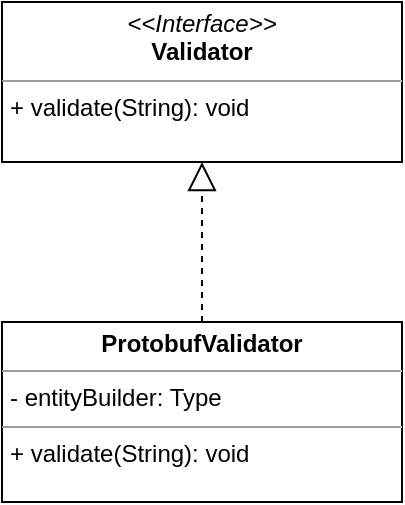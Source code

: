 <mxfile version="13.7.4" type="device"><diagram id="C5RBs43oDa-KdzZeNtuy" name="Page-1"><mxGraphModel dx="1386" dy="744" grid="1" gridSize="10" guides="1" tooltips="1" connect="1" arrows="1" fold="1" page="1" pageScale="1" pageWidth="827" pageHeight="1169" math="0" shadow="0"><root><mxCell id="WIyWlLk6GJQsqaUBKTNV-0"/><mxCell id="WIyWlLk6GJQsqaUBKTNV-1" parent="WIyWlLk6GJQsqaUBKTNV-0"/><mxCell id="h_B790i5Z3sK1gUWyzFE-4" value="&lt;p style=&quot;margin: 0px ; margin-top: 4px ; text-align: center&quot;&gt;&lt;i&gt;&amp;lt;&amp;lt;Interface&amp;gt;&amp;gt;&lt;/i&gt;&lt;br&gt;&lt;b&gt;Validator&lt;/b&gt;&lt;/p&gt;&lt;hr size=&quot;1&quot;&gt;&lt;p style=&quot;margin: 0px ; margin-left: 4px&quot;&gt;+ validate(String): void&lt;/p&gt;" style="verticalAlign=top;align=left;overflow=fill;fontSize=12;fontFamily=Helvetica;html=1;" vertex="1" parent="WIyWlLk6GJQsqaUBKTNV-1"><mxGeometry x="160" y="320" width="200" height="80" as="geometry"/></mxCell><mxCell id="h_B790i5Z3sK1gUWyzFE-5" value="&lt;p style=&quot;margin: 0px ; margin-top: 4px ; text-align: center&quot;&gt;&lt;b&gt;ProtobufValidator&lt;/b&gt;&lt;/p&gt;&lt;hr size=&quot;1&quot;&gt;&lt;p style=&quot;margin: 0px ; margin-left: 4px&quot;&gt;- entityBuilder: Type&lt;/p&gt;&lt;hr size=&quot;1&quot;&gt;&lt;p style=&quot;margin: 0px ; margin-left: 4px&quot;&gt;+ validate(String): void&lt;/p&gt;" style="verticalAlign=top;align=left;overflow=fill;fontSize=12;fontFamily=Helvetica;html=1;" vertex="1" parent="WIyWlLk6GJQsqaUBKTNV-1"><mxGeometry x="160" y="480" width="200" height="90" as="geometry"/></mxCell><mxCell id="h_B790i5Z3sK1gUWyzFE-6" value="" style="endArrow=block;dashed=1;endFill=0;endSize=12;html=1;entryX=0.5;entryY=1;entryDx=0;entryDy=0;" edge="1" parent="WIyWlLk6GJQsqaUBKTNV-1" target="h_B790i5Z3sK1gUWyzFE-4"><mxGeometry width="160" relative="1" as="geometry"><mxPoint x="260" y="480" as="sourcePoint"/><mxPoint x="420" y="530" as="targetPoint"/></mxGeometry></mxCell></root></mxGraphModel></diagram></mxfile>